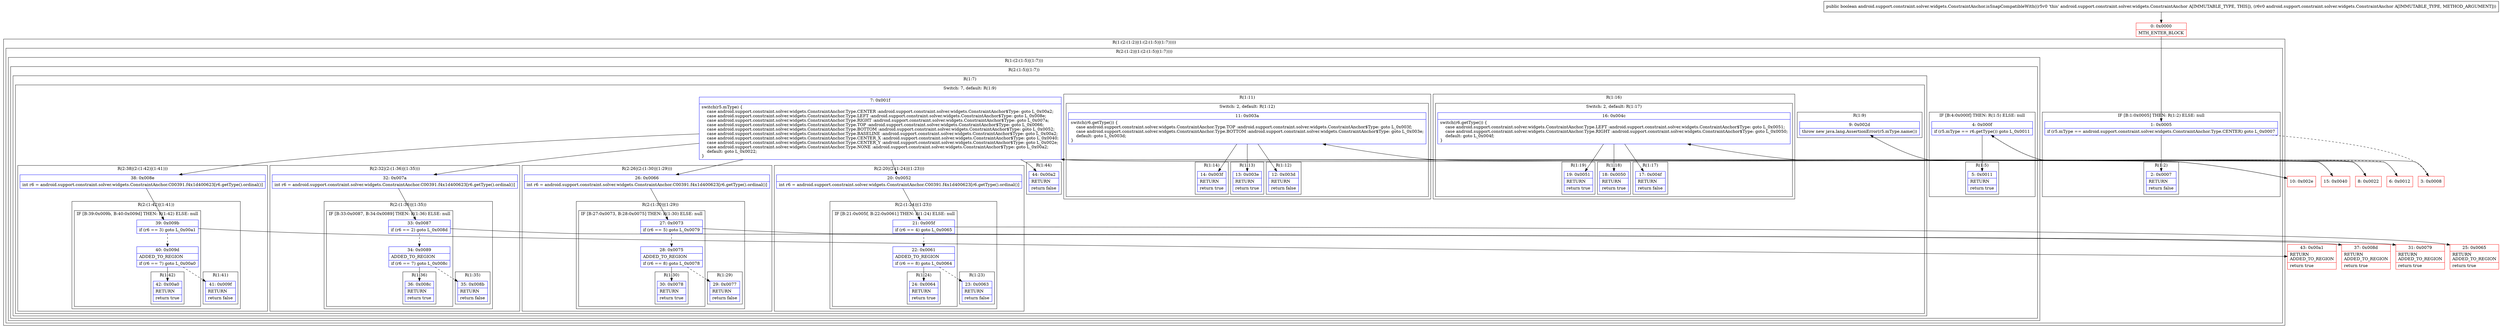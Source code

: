 digraph "CFG forandroid.support.constraint.solver.widgets.ConstraintAnchor.isSnapCompatibleWith(Landroid\/support\/constraint\/solver\/widgets\/ConstraintAnchor;)Z" {
subgraph cluster_Region_1283649816 {
label = "R(1:(2:(1:2)|(1:(2:(1:5)|(1:7)))))";
node [shape=record,color=blue];
subgraph cluster_Region_1861226482 {
label = "R(2:(1:2)|(1:(2:(1:5)|(1:7))))";
node [shape=record,color=blue];
subgraph cluster_IfRegion_2072412572 {
label = "IF [B:1:0x0005] THEN: R(1:2) ELSE: null";
node [shape=record,color=blue];
Node_1 [shape=record,label="{1\:\ 0x0005|if (r5.mType == android.support.constraint.solver.widgets.ConstraintAnchor.Type.CENTER) goto L_0x0007\l}"];
subgraph cluster_Region_1553118097 {
label = "R(1:2)";
node [shape=record,color=blue];
Node_2 [shape=record,label="{2\:\ 0x0007|RETURN\l|return false\l}"];
}
}
subgraph cluster_Region_121865002 {
label = "R(1:(2:(1:5)|(1:7)))";
node [shape=record,color=blue];
subgraph cluster_Region_1763869615 {
label = "R(2:(1:5)|(1:7))";
node [shape=record,color=blue];
subgraph cluster_IfRegion_644310390 {
label = "IF [B:4:0x000f] THEN: R(1:5) ELSE: null";
node [shape=record,color=blue];
Node_4 [shape=record,label="{4\:\ 0x000f|if (r5.mType == r6.getType()) goto L_0x0011\l}"];
subgraph cluster_Region_1872774160 {
label = "R(1:5)";
node [shape=record,color=blue];
Node_5 [shape=record,label="{5\:\ 0x0011|RETURN\l|return true\l}"];
}
}
subgraph cluster_Region_1952563229 {
label = "R(1:7)";
node [shape=record,color=blue];
subgraph cluster_SwitchRegion_153295557 {
label = "Switch: 7, default: R(1:9)";
node [shape=record,color=blue];
Node_7 [shape=record,label="{7\:\ 0x001f|switch(r5.mType) \{\l    case android.support.constraint.solver.widgets.ConstraintAnchor.Type.CENTER :android.support.constraint.solver.widgets.ConstraintAnchor$Type: goto L_0x00a2;\l    case android.support.constraint.solver.widgets.ConstraintAnchor.Type.LEFT :android.support.constraint.solver.widgets.ConstraintAnchor$Type: goto L_0x008e;\l    case android.support.constraint.solver.widgets.ConstraintAnchor.Type.RIGHT :android.support.constraint.solver.widgets.ConstraintAnchor$Type: goto L_0x007a;\l    case android.support.constraint.solver.widgets.ConstraintAnchor.Type.TOP :android.support.constraint.solver.widgets.ConstraintAnchor$Type: goto L_0x0066;\l    case android.support.constraint.solver.widgets.ConstraintAnchor.Type.BOTTOM :android.support.constraint.solver.widgets.ConstraintAnchor$Type: goto L_0x0052;\l    case android.support.constraint.solver.widgets.ConstraintAnchor.Type.BASELINE :android.support.constraint.solver.widgets.ConstraintAnchor$Type: goto L_0x00a2;\l    case android.support.constraint.solver.widgets.ConstraintAnchor.Type.CENTER_X :android.support.constraint.solver.widgets.ConstraintAnchor$Type: goto L_0x0040;\l    case android.support.constraint.solver.widgets.ConstraintAnchor.Type.CENTER_Y :android.support.constraint.solver.widgets.ConstraintAnchor$Type: goto L_0x002e;\l    case android.support.constraint.solver.widgets.ConstraintAnchor.Type.NONE :android.support.constraint.solver.widgets.ConstraintAnchor$Type: goto L_0x00a2;\l    default: goto L_0x0022;\l\}\l}"];
subgraph cluster_Region_351441474 {
label = "R(1:44)";
node [shape=record,color=blue];
Node_44 [shape=record,label="{44\:\ 0x00a2|RETURN\l|return false\l}"];
}
subgraph cluster_Region_1954084663 {
label = "R(2:38|(2:(1:42)|(1:41)))";
node [shape=record,color=blue];
Node_38 [shape=record,label="{38\:\ 0x008e|int r6 = android.support.constraint.solver.widgets.ConstraintAnchor.C00391.f4x1d400623[r6.getType().ordinal()]\l}"];
subgraph cluster_Region_2032129032 {
label = "R(2:(1:42)|(1:41))";
node [shape=record,color=blue];
subgraph cluster_IfRegion_1996269230 {
label = "IF [B:39:0x009b, B:40:0x009d] THEN: R(1:42) ELSE: null";
node [shape=record,color=blue];
Node_39 [shape=record,label="{39\:\ 0x009b|if (r6 == 3) goto L_0x00a1\l}"];
Node_40 [shape=record,label="{40\:\ 0x009d|ADDED_TO_REGION\l|if (r6 == 7) goto L_0x00a0\l}"];
subgraph cluster_Region_59019806 {
label = "R(1:42)";
node [shape=record,color=blue];
Node_42 [shape=record,label="{42\:\ 0x00a0|RETURN\l|return true\l}"];
}
}
subgraph cluster_Region_316687769 {
label = "R(1:41)";
node [shape=record,color=blue];
Node_41 [shape=record,label="{41\:\ 0x009f|RETURN\l|return false\l}"];
}
}
}
subgraph cluster_Region_1838535171 {
label = "R(2:32|(2:(1:36)|(1:35)))";
node [shape=record,color=blue];
Node_32 [shape=record,label="{32\:\ 0x007a|int r6 = android.support.constraint.solver.widgets.ConstraintAnchor.C00391.f4x1d400623[r6.getType().ordinal()]\l}"];
subgraph cluster_Region_302032133 {
label = "R(2:(1:36)|(1:35))";
node [shape=record,color=blue];
subgraph cluster_IfRegion_1706587199 {
label = "IF [B:33:0x0087, B:34:0x0089] THEN: R(1:36) ELSE: null";
node [shape=record,color=blue];
Node_33 [shape=record,label="{33\:\ 0x0087|if (r6 == 2) goto L_0x008d\l}"];
Node_34 [shape=record,label="{34\:\ 0x0089|ADDED_TO_REGION\l|if (r6 == 7) goto L_0x008c\l}"];
subgraph cluster_Region_356031705 {
label = "R(1:36)";
node [shape=record,color=blue];
Node_36 [shape=record,label="{36\:\ 0x008c|RETURN\l|return true\l}"];
}
}
subgraph cluster_Region_848029698 {
label = "R(1:35)";
node [shape=record,color=blue];
Node_35 [shape=record,label="{35\:\ 0x008b|RETURN\l|return false\l}"];
}
}
}
subgraph cluster_Region_1456137968 {
label = "R(2:26|(2:(1:30)|(1:29)))";
node [shape=record,color=blue];
Node_26 [shape=record,label="{26\:\ 0x0066|int r6 = android.support.constraint.solver.widgets.ConstraintAnchor.C00391.f4x1d400623[r6.getType().ordinal()]\l}"];
subgraph cluster_Region_576175943 {
label = "R(2:(1:30)|(1:29))";
node [shape=record,color=blue];
subgraph cluster_IfRegion_1167127377 {
label = "IF [B:27:0x0073, B:28:0x0075] THEN: R(1:30) ELSE: null";
node [shape=record,color=blue];
Node_27 [shape=record,label="{27\:\ 0x0073|if (r6 == 5) goto L_0x0079\l}"];
Node_28 [shape=record,label="{28\:\ 0x0075|ADDED_TO_REGION\l|if (r6 == 8) goto L_0x0078\l}"];
subgraph cluster_Region_904400517 {
label = "R(1:30)";
node [shape=record,color=blue];
Node_30 [shape=record,label="{30\:\ 0x0078|RETURN\l|return true\l}"];
}
}
subgraph cluster_Region_1692893877 {
label = "R(1:29)";
node [shape=record,color=blue];
Node_29 [shape=record,label="{29\:\ 0x0077|RETURN\l|return false\l}"];
}
}
}
subgraph cluster_Region_106308650 {
label = "R(2:20|(2:(1:24)|(1:23)))";
node [shape=record,color=blue];
Node_20 [shape=record,label="{20\:\ 0x0052|int r6 = android.support.constraint.solver.widgets.ConstraintAnchor.C00391.f4x1d400623[r6.getType().ordinal()]\l}"];
subgraph cluster_Region_163687891 {
label = "R(2:(1:24)|(1:23))";
node [shape=record,color=blue];
subgraph cluster_IfRegion_543797587 {
label = "IF [B:21:0x005f, B:22:0x0061] THEN: R(1:24) ELSE: null";
node [shape=record,color=blue];
Node_21 [shape=record,label="{21\:\ 0x005f|if (r6 == 4) goto L_0x0065\l}"];
Node_22 [shape=record,label="{22\:\ 0x0061|ADDED_TO_REGION\l|if (r6 == 8) goto L_0x0064\l}"];
subgraph cluster_Region_376669739 {
label = "R(1:24)";
node [shape=record,color=blue];
Node_24 [shape=record,label="{24\:\ 0x0064|RETURN\l|return true\l}"];
}
}
subgraph cluster_Region_1671052870 {
label = "R(1:23)";
node [shape=record,color=blue];
Node_23 [shape=record,label="{23\:\ 0x0063|RETURN\l|return false\l}"];
}
}
}
subgraph cluster_Region_1001450154 {
label = "R(1:16)";
node [shape=record,color=blue];
subgraph cluster_SwitchRegion_1058760506 {
label = "Switch: 2, default: R(1:17)";
node [shape=record,color=blue];
Node_16 [shape=record,label="{16\:\ 0x004c|switch(r6.getType()) \{\l    case android.support.constraint.solver.widgets.ConstraintAnchor.Type.LEFT :android.support.constraint.solver.widgets.ConstraintAnchor$Type: goto L_0x0051;\l    case android.support.constraint.solver.widgets.ConstraintAnchor.Type.RIGHT :android.support.constraint.solver.widgets.ConstraintAnchor$Type: goto L_0x0050;\l    default: goto L_0x004f;\l\}\l}"];
subgraph cluster_Region_903081004 {
label = "R(1:19)";
node [shape=record,color=blue];
Node_19 [shape=record,label="{19\:\ 0x0051|RETURN\l|return true\l}"];
}
subgraph cluster_Region_118066398 {
label = "R(1:18)";
node [shape=record,color=blue];
Node_18 [shape=record,label="{18\:\ 0x0050|RETURN\l|return true\l}"];
}
subgraph cluster_Region_1003537199 {
label = "R(1:17)";
node [shape=record,color=blue];
Node_17 [shape=record,label="{17\:\ 0x004f|RETURN\l|return false\l}"];
}
}
}
subgraph cluster_Region_1603682776 {
label = "R(1:11)";
node [shape=record,color=blue];
subgraph cluster_SwitchRegion_1972266122 {
label = "Switch: 2, default: R(1:12)";
node [shape=record,color=blue];
Node_11 [shape=record,label="{11\:\ 0x003a|switch(r6.getType()) \{\l    case android.support.constraint.solver.widgets.ConstraintAnchor.Type.TOP :android.support.constraint.solver.widgets.ConstraintAnchor$Type: goto L_0x003f;\l    case android.support.constraint.solver.widgets.ConstraintAnchor.Type.BOTTOM :android.support.constraint.solver.widgets.ConstraintAnchor$Type: goto L_0x003e;\l    default: goto L_0x003d;\l\}\l}"];
subgraph cluster_Region_1042971033 {
label = "R(1:14)";
node [shape=record,color=blue];
Node_14 [shape=record,label="{14\:\ 0x003f|RETURN\l|return true\l}"];
}
subgraph cluster_Region_64888008 {
label = "R(1:13)";
node [shape=record,color=blue];
Node_13 [shape=record,label="{13\:\ 0x003e|RETURN\l|return true\l}"];
}
subgraph cluster_Region_1848317418 {
label = "R(1:12)";
node [shape=record,color=blue];
Node_12 [shape=record,label="{12\:\ 0x003d|RETURN\l|return false\l}"];
}
}
}
subgraph cluster_Region_1753716369 {
label = "R(1:9)";
node [shape=record,color=blue];
Node_9 [shape=record,label="{9\:\ 0x002d|throw new java.lang.AssertionError(r5.mType.name())\l}"];
}
}
}
}
}
}
}
Node_0 [shape=record,color=red,label="{0\:\ 0x0000|MTH_ENTER_BLOCK\l}"];
Node_3 [shape=record,color=red,label="{3\:\ 0x0008}"];
Node_6 [shape=record,color=red,label="{6\:\ 0x0012}"];
Node_8 [shape=record,color=red,label="{8\:\ 0x0022}"];
Node_10 [shape=record,color=red,label="{10\:\ 0x002e}"];
Node_15 [shape=record,color=red,label="{15\:\ 0x0040}"];
Node_25 [shape=record,color=red,label="{25\:\ 0x0065|RETURN\lADDED_TO_REGION\l|return true\l}"];
Node_31 [shape=record,color=red,label="{31\:\ 0x0079|RETURN\lADDED_TO_REGION\l|return true\l}"];
Node_37 [shape=record,color=red,label="{37\:\ 0x008d|RETURN\lADDED_TO_REGION\l|return true\l}"];
Node_43 [shape=record,color=red,label="{43\:\ 0x00a1|RETURN\lADDED_TO_REGION\l|return true\l}"];
MethodNode[shape=record,label="{public boolean android.support.constraint.solver.widgets.ConstraintAnchor.isSnapCompatibleWith((r5v0 'this' android.support.constraint.solver.widgets.ConstraintAnchor A[IMMUTABLE_TYPE, THIS]), (r6v0 android.support.constraint.solver.widgets.ConstraintAnchor A[IMMUTABLE_TYPE, METHOD_ARGUMENT])) }"];
MethodNode -> Node_0;
Node_1 -> Node_2;
Node_1 -> Node_3[style=dashed];
Node_4 -> Node_5;
Node_4 -> Node_6[style=dashed];
Node_7 -> Node_8;
Node_7 -> Node_10;
Node_7 -> Node_15;
Node_7 -> Node_20;
Node_7 -> Node_26;
Node_7 -> Node_32;
Node_7 -> Node_38;
Node_7 -> Node_44;
Node_38 -> Node_39;
Node_39 -> Node_40[style=dashed];
Node_39 -> Node_43;
Node_40 -> Node_41[style=dashed];
Node_40 -> Node_42;
Node_32 -> Node_33;
Node_33 -> Node_34[style=dashed];
Node_33 -> Node_37;
Node_34 -> Node_35[style=dashed];
Node_34 -> Node_36;
Node_26 -> Node_27;
Node_27 -> Node_28[style=dashed];
Node_27 -> Node_31;
Node_28 -> Node_29[style=dashed];
Node_28 -> Node_30;
Node_20 -> Node_21;
Node_21 -> Node_22[style=dashed];
Node_21 -> Node_25;
Node_22 -> Node_23[style=dashed];
Node_22 -> Node_24;
Node_16 -> Node_17;
Node_16 -> Node_18;
Node_16 -> Node_19;
Node_11 -> Node_12;
Node_11 -> Node_13;
Node_11 -> Node_14;
Node_0 -> Node_1;
Node_3 -> Node_4;
Node_6 -> Node_7;
Node_8 -> Node_9;
Node_10 -> Node_11;
Node_15 -> Node_16;
}

